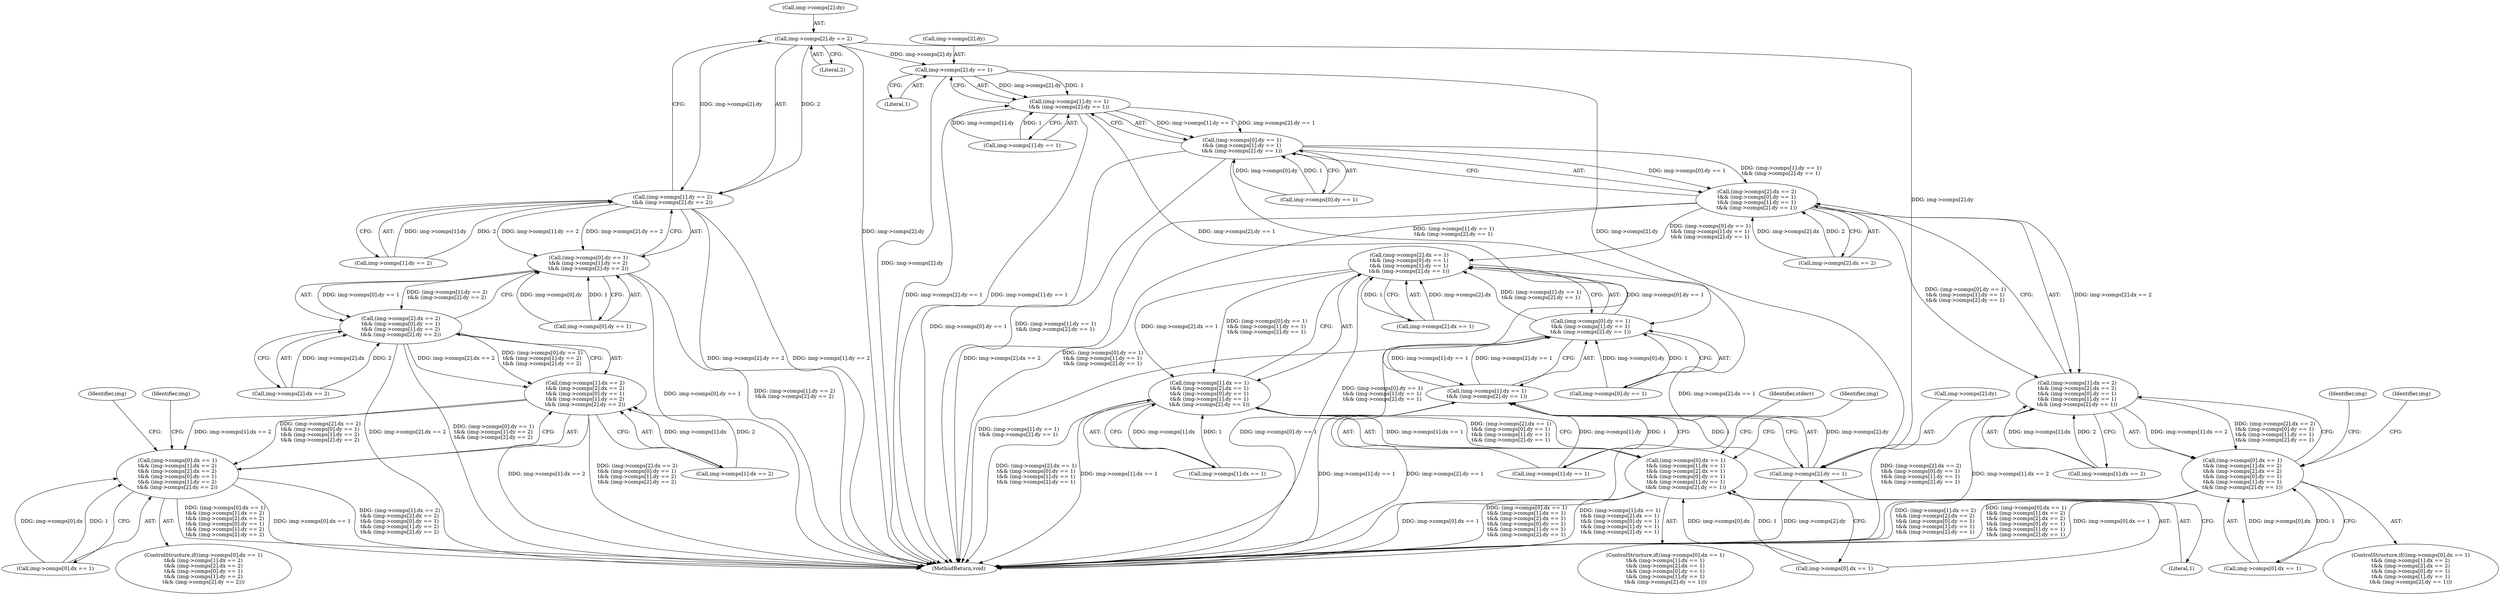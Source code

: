 digraph "0_openjpeg_15f081c89650dccee4aa4ae66f614c3fdb268767@pointer" {
"1000171" [label="(Call,img->comps[2].dy == 2)"];
"1000161" [label="(Call,(img->comps[1].dy == 2)\n\t&& (img->comps[2].dy == 2))"];
"1000151" [label="(Call,(img->comps[0].dy == 1)\n\t&& (img->comps[1].dy == 2)\n\t&& (img->comps[2].dy == 2))"];
"1000141" [label="(Call,(img->comps[2].dx == 2)\n\t&& (img->comps[0].dy == 1)\n\t&& (img->comps[1].dy == 2)\n\t&& (img->comps[2].dy == 2))"];
"1000131" [label="(Call,(img->comps[1].dx == 2)\n\t&& (img->comps[2].dx == 2)\n\t&& (img->comps[0].dy == 1)\n\t&& (img->comps[1].dy == 2)\n\t&& (img->comps[2].dy == 2))"];
"1000121" [label="(Call,(img->comps[0].dx == 1)\n\t&& (img->comps[1].dx == 2)\n\t&& (img->comps[2].dx == 2)\n\t&& (img->comps[0].dy == 1)\n\t&& (img->comps[1].dy == 2)\n\t&& (img->comps[2].dy == 2))"];
"1000235" [label="(Call,img->comps[2].dy == 1)"];
"1000225" [label="(Call,(img->comps[1].dy == 1)\n\t&& (img->comps[2].dy == 1))"];
"1000215" [label="(Call,(img->comps[0].dy == 1)\n\t&& (img->comps[1].dy == 1)\n\t&& (img->comps[2].dy == 1))"];
"1000205" [label="(Call,(img->comps[2].dx == 2)\n\t&& (img->comps[0].dy == 1)\n\t&& (img->comps[1].dy == 1)\n\t&& (img->comps[2].dy == 1))"];
"1000195" [label="(Call,(img->comps[1].dx == 2)\n\t&& (img->comps[2].dx == 2)\n\t&& (img->comps[0].dy == 1)\n\t&& (img->comps[1].dy == 1)\n\t&& (img->comps[2].dy == 1))"];
"1000185" [label="(Call,(img->comps[0].dx == 1)\n\t&& (img->comps[1].dx == 2)\n\t&& (img->comps[2].dx == 2)\n\t&& (img->comps[0].dy == 1)\n\t&& (img->comps[1].dy == 1)\n\t&& (img->comps[2].dy == 1))"];
"1000269" [label="(Call,(img->comps[2].dx == 1)\n\t&& (img->comps[0].dy == 1)\n\t&& (img->comps[1].dy == 1)\n\t&& (img->comps[2].dy == 1))"];
"1000259" [label="(Call,(img->comps[1].dx == 1)\n\t&& (img->comps[2].dx == 1)\n\t&& (img->comps[0].dy == 1)\n\t&& (img->comps[1].dy == 1)\n\t&& (img->comps[2].dy == 1))"];
"1000249" [label="(Call,(img->comps[0].dx == 1)\n\t&& (img->comps[1].dx == 1)\n\t&& (img->comps[2].dx == 1)\n\t&& (img->comps[0].dy == 1)\n\t&& (img->comps[1].dy == 1)\n\t&& (img->comps[2].dy == 1))"];
"1000279" [label="(Call,(img->comps[0].dy == 1)\n\t&& (img->comps[1].dy == 1)\n\t&& (img->comps[2].dy == 1))"];
"1000289" [label="(Call,(img->comps[1].dy == 1)\n\t&& (img->comps[2].dy == 1))"];
"1000299" [label="(Call,img->comps[2].dy == 1)"];
"1000246" [label="(Identifier,img)"];
"1000226" [label="(Call,img->comps[1].dy == 1)"];
"1000249" [label="(Call,(img->comps[0].dx == 1)\n\t&& (img->comps[1].dx == 1)\n\t&& (img->comps[2].dx == 1)\n\t&& (img->comps[0].dy == 1)\n\t&& (img->comps[1].dy == 1)\n\t&& (img->comps[2].dy == 1))"];
"1000195" [label="(Call,(img->comps[1].dx == 2)\n\t&& (img->comps[2].dx == 2)\n\t&& (img->comps[0].dy == 1)\n\t&& (img->comps[1].dy == 1)\n\t&& (img->comps[2].dy == 1))"];
"1000259" [label="(Call,(img->comps[1].dx == 1)\n\t&& (img->comps[2].dx == 1)\n\t&& (img->comps[0].dy == 1)\n\t&& (img->comps[1].dy == 1)\n\t&& (img->comps[2].dy == 1))"];
"1000141" [label="(Call,(img->comps[2].dx == 2)\n\t&& (img->comps[0].dy == 1)\n\t&& (img->comps[1].dy == 2)\n\t&& (img->comps[2].dy == 2))"];
"1000162" [label="(Call,img->comps[1].dy == 2)"];
"1000142" [label="(Call,img->comps[2].dx == 2)"];
"1000205" [label="(Call,(img->comps[2].dx == 2)\n\t&& (img->comps[0].dy == 1)\n\t&& (img->comps[1].dy == 1)\n\t&& (img->comps[2].dy == 1))"];
"1000314" [label="(Identifier,stderr)"];
"1000235" [label="(Call,img->comps[2].dy == 1)"];
"1000186" [label="(Call,img->comps[0].dx == 1)"];
"1000319" [label="(MethodReturn,void)"];
"1000161" [label="(Call,(img->comps[1].dy == 2)\n\t&& (img->comps[2].dy == 2))"];
"1000300" [label="(Call,img->comps[2].dy)"];
"1000270" [label="(Call,img->comps[2].dx == 1)"];
"1000151" [label="(Call,(img->comps[0].dy == 1)\n\t&& (img->comps[1].dy == 2)\n\t&& (img->comps[2].dy == 2))"];
"1000206" [label="(Call,img->comps[2].dx == 2)"];
"1000216" [label="(Call,img->comps[0].dy == 1)"];
"1000254" [label="(Identifier,img)"];
"1000310" [label="(Identifier,img)"];
"1000185" [label="(Call,(img->comps[0].dx == 1)\n\t&& (img->comps[1].dx == 2)\n\t&& (img->comps[2].dx == 2)\n\t&& (img->comps[0].dy == 1)\n\t&& (img->comps[1].dy == 1)\n\t&& (img->comps[2].dy == 1))"];
"1000131" [label="(Call,(img->comps[1].dx == 2)\n\t&& (img->comps[2].dx == 2)\n\t&& (img->comps[0].dy == 1)\n\t&& (img->comps[1].dy == 2)\n\t&& (img->comps[2].dy == 2))"];
"1000280" [label="(Call,img->comps[0].dy == 1)"];
"1000260" [label="(Call,img->comps[1].dx == 1)"];
"1000290" [label="(Call,img->comps[1].dy == 1)"];
"1000184" [label="(ControlStructure,if((img->comps[0].dx == 1)\n\t&& (img->comps[1].dx == 2)\n\t&& (img->comps[2].dx == 2)\n\t&& (img->comps[0].dy == 1)\n\t&& (img->comps[1].dy == 1)\n\t&& (img->comps[2].dy == 1)))"];
"1000122" [label="(Call,img->comps[0].dx == 1)"];
"1000152" [label="(Call,img->comps[0].dy == 1)"];
"1000196" [label="(Call,img->comps[1].dx == 2)"];
"1000225" [label="(Call,(img->comps[1].dy == 1)\n\t&& (img->comps[2].dy == 1))"];
"1000132" [label="(Call,img->comps[1].dx == 2)"];
"1000120" [label="(ControlStructure,if((img->comps[0].dx == 1)\n\t&& (img->comps[1].dx == 2)\n\t&& (img->comps[2].dx == 2)\n\t&& (img->comps[0].dy == 1)\n\t&& (img->comps[1].dy == 2)\n\t&& (img->comps[2].dy == 2)))"];
"1000248" [label="(ControlStructure,if((img->comps[0].dx == 1)\n\t&& (img->comps[1].dx == 1)\n\t&& (img->comps[2].dx == 1)\n\t&& (img->comps[0].dy == 1)\n\t&& (img->comps[1].dy == 1)\n\t&& (img->comps[2].dy == 1)))"];
"1000236" [label="(Call,img->comps[2].dy)"];
"1000307" [label="(Literal,1)"];
"1000269" [label="(Call,(img->comps[2].dx == 1)\n\t&& (img->comps[0].dy == 1)\n\t&& (img->comps[1].dy == 1)\n\t&& (img->comps[2].dy == 1))"];
"1000289" [label="(Call,(img->comps[1].dy == 1)\n\t&& (img->comps[2].dy == 1))"];
"1000171" [label="(Call,img->comps[2].dy == 2)"];
"1000279" [label="(Call,(img->comps[0].dy == 1)\n\t&& (img->comps[1].dy == 1)\n\t&& (img->comps[2].dy == 1))"];
"1000250" [label="(Call,img->comps[0].dx == 1)"];
"1000243" [label="(Literal,1)"];
"1000121" [label="(Call,(img->comps[0].dx == 1)\n\t&& (img->comps[1].dx == 2)\n\t&& (img->comps[2].dx == 2)\n\t&& (img->comps[0].dy == 1)\n\t&& (img->comps[1].dy == 2)\n\t&& (img->comps[2].dy == 2))"];
"1000299" [label="(Call,img->comps[2].dy == 1)"];
"1000182" [label="(Identifier,img)"];
"1000179" [label="(Literal,2)"];
"1000190" [label="(Identifier,img)"];
"1000172" [label="(Call,img->comps[2].dy)"];
"1000215" [label="(Call,(img->comps[0].dy == 1)\n\t&& (img->comps[1].dy == 1)\n\t&& (img->comps[2].dy == 1))"];
"1000171" -> "1000161"  [label="AST: "];
"1000171" -> "1000179"  [label="CFG: "];
"1000172" -> "1000171"  [label="AST: "];
"1000179" -> "1000171"  [label="AST: "];
"1000161" -> "1000171"  [label="CFG: "];
"1000171" -> "1000319"  [label="DDG: img->comps[2].dy"];
"1000171" -> "1000161"  [label="DDG: img->comps[2].dy"];
"1000171" -> "1000161"  [label="DDG: 2"];
"1000171" -> "1000235"  [label="DDG: img->comps[2].dy"];
"1000171" -> "1000299"  [label="DDG: img->comps[2].dy"];
"1000161" -> "1000151"  [label="AST: "];
"1000161" -> "1000162"  [label="CFG: "];
"1000162" -> "1000161"  [label="AST: "];
"1000151" -> "1000161"  [label="CFG: "];
"1000161" -> "1000319"  [label="DDG: img->comps[2].dy == 2"];
"1000161" -> "1000319"  [label="DDG: img->comps[1].dy == 2"];
"1000161" -> "1000151"  [label="DDG: img->comps[1].dy == 2"];
"1000161" -> "1000151"  [label="DDG: img->comps[2].dy == 2"];
"1000162" -> "1000161"  [label="DDG: img->comps[1].dy"];
"1000162" -> "1000161"  [label="DDG: 2"];
"1000151" -> "1000141"  [label="AST: "];
"1000151" -> "1000152"  [label="CFG: "];
"1000152" -> "1000151"  [label="AST: "];
"1000141" -> "1000151"  [label="CFG: "];
"1000151" -> "1000319"  [label="DDG: img->comps[0].dy == 1"];
"1000151" -> "1000319"  [label="DDG: (img->comps[1].dy == 2)\n\t&& (img->comps[2].dy == 2)"];
"1000151" -> "1000141"  [label="DDG: img->comps[0].dy == 1"];
"1000151" -> "1000141"  [label="DDG: (img->comps[1].dy == 2)\n\t&& (img->comps[2].dy == 2)"];
"1000152" -> "1000151"  [label="DDG: img->comps[0].dy"];
"1000152" -> "1000151"  [label="DDG: 1"];
"1000141" -> "1000131"  [label="AST: "];
"1000141" -> "1000142"  [label="CFG: "];
"1000142" -> "1000141"  [label="AST: "];
"1000131" -> "1000141"  [label="CFG: "];
"1000141" -> "1000319"  [label="DDG: img->comps[2].dx == 2"];
"1000141" -> "1000319"  [label="DDG: (img->comps[0].dy == 1)\n\t&& (img->comps[1].dy == 2)\n\t&& (img->comps[2].dy == 2)"];
"1000141" -> "1000131"  [label="DDG: img->comps[2].dx == 2"];
"1000141" -> "1000131"  [label="DDG: (img->comps[0].dy == 1)\n\t&& (img->comps[1].dy == 2)\n\t&& (img->comps[2].dy == 2)"];
"1000142" -> "1000141"  [label="DDG: img->comps[2].dx"];
"1000142" -> "1000141"  [label="DDG: 2"];
"1000131" -> "1000121"  [label="AST: "];
"1000131" -> "1000132"  [label="CFG: "];
"1000132" -> "1000131"  [label="AST: "];
"1000121" -> "1000131"  [label="CFG: "];
"1000131" -> "1000319"  [label="DDG: img->comps[1].dx == 2"];
"1000131" -> "1000319"  [label="DDG: (img->comps[2].dx == 2)\n\t&& (img->comps[0].dy == 1)\n\t&& (img->comps[1].dy == 2)\n\t&& (img->comps[2].dy == 2)"];
"1000131" -> "1000121"  [label="DDG: img->comps[1].dx == 2"];
"1000131" -> "1000121"  [label="DDG: (img->comps[2].dx == 2)\n\t&& (img->comps[0].dy == 1)\n\t&& (img->comps[1].dy == 2)\n\t&& (img->comps[2].dy == 2)"];
"1000132" -> "1000131"  [label="DDG: img->comps[1].dx"];
"1000132" -> "1000131"  [label="DDG: 2"];
"1000121" -> "1000120"  [label="AST: "];
"1000121" -> "1000122"  [label="CFG: "];
"1000122" -> "1000121"  [label="AST: "];
"1000182" -> "1000121"  [label="CFG: "];
"1000190" -> "1000121"  [label="CFG: "];
"1000121" -> "1000319"  [label="DDG: (img->comps[0].dx == 1)\n\t&& (img->comps[1].dx == 2)\n\t&& (img->comps[2].dx == 2)\n\t&& (img->comps[0].dy == 1)\n\t&& (img->comps[1].dy == 2)\n\t&& (img->comps[2].dy == 2)"];
"1000121" -> "1000319"  [label="DDG: img->comps[0].dx == 1"];
"1000121" -> "1000319"  [label="DDG: (img->comps[1].dx == 2)\n\t&& (img->comps[2].dx == 2)\n\t&& (img->comps[0].dy == 1)\n\t&& (img->comps[1].dy == 2)\n\t&& (img->comps[2].dy == 2)"];
"1000122" -> "1000121"  [label="DDG: img->comps[0].dx"];
"1000122" -> "1000121"  [label="DDG: 1"];
"1000235" -> "1000225"  [label="AST: "];
"1000235" -> "1000243"  [label="CFG: "];
"1000236" -> "1000235"  [label="AST: "];
"1000243" -> "1000235"  [label="AST: "];
"1000225" -> "1000235"  [label="CFG: "];
"1000235" -> "1000319"  [label="DDG: img->comps[2].dy"];
"1000235" -> "1000225"  [label="DDG: img->comps[2].dy"];
"1000235" -> "1000225"  [label="DDG: 1"];
"1000235" -> "1000299"  [label="DDG: img->comps[2].dy"];
"1000225" -> "1000215"  [label="AST: "];
"1000225" -> "1000226"  [label="CFG: "];
"1000226" -> "1000225"  [label="AST: "];
"1000215" -> "1000225"  [label="CFG: "];
"1000225" -> "1000319"  [label="DDG: img->comps[2].dy == 1"];
"1000225" -> "1000319"  [label="DDG: img->comps[1].dy == 1"];
"1000225" -> "1000215"  [label="DDG: img->comps[1].dy == 1"];
"1000225" -> "1000215"  [label="DDG: img->comps[2].dy == 1"];
"1000226" -> "1000225"  [label="DDG: img->comps[1].dy"];
"1000226" -> "1000225"  [label="DDG: 1"];
"1000225" -> "1000289"  [label="DDG: img->comps[2].dy == 1"];
"1000215" -> "1000205"  [label="AST: "];
"1000215" -> "1000216"  [label="CFG: "];
"1000216" -> "1000215"  [label="AST: "];
"1000205" -> "1000215"  [label="CFG: "];
"1000215" -> "1000319"  [label="DDG: img->comps[0].dy == 1"];
"1000215" -> "1000319"  [label="DDG: (img->comps[1].dy == 1)\n\t&& (img->comps[2].dy == 1)"];
"1000215" -> "1000205"  [label="DDG: img->comps[0].dy == 1"];
"1000215" -> "1000205"  [label="DDG: (img->comps[1].dy == 1)\n\t&& (img->comps[2].dy == 1)"];
"1000216" -> "1000215"  [label="DDG: img->comps[0].dy"];
"1000216" -> "1000215"  [label="DDG: 1"];
"1000215" -> "1000279"  [label="DDG: (img->comps[1].dy == 1)\n\t&& (img->comps[2].dy == 1)"];
"1000205" -> "1000195"  [label="AST: "];
"1000205" -> "1000206"  [label="CFG: "];
"1000206" -> "1000205"  [label="AST: "];
"1000195" -> "1000205"  [label="CFG: "];
"1000205" -> "1000319"  [label="DDG: img->comps[2].dx == 2"];
"1000205" -> "1000319"  [label="DDG: (img->comps[0].dy == 1)\n\t&& (img->comps[1].dy == 1)\n\t&& (img->comps[2].dy == 1)"];
"1000205" -> "1000195"  [label="DDG: img->comps[2].dx == 2"];
"1000205" -> "1000195"  [label="DDG: (img->comps[0].dy == 1)\n\t&& (img->comps[1].dy == 1)\n\t&& (img->comps[2].dy == 1)"];
"1000206" -> "1000205"  [label="DDG: img->comps[2].dx"];
"1000206" -> "1000205"  [label="DDG: 2"];
"1000205" -> "1000269"  [label="DDG: (img->comps[0].dy == 1)\n\t&& (img->comps[1].dy == 1)\n\t&& (img->comps[2].dy == 1)"];
"1000195" -> "1000185"  [label="AST: "];
"1000195" -> "1000196"  [label="CFG: "];
"1000196" -> "1000195"  [label="AST: "];
"1000185" -> "1000195"  [label="CFG: "];
"1000195" -> "1000319"  [label="DDG: (img->comps[2].dx == 2)\n\t&& (img->comps[0].dy == 1)\n\t&& (img->comps[1].dy == 1)\n\t&& (img->comps[2].dy == 1)"];
"1000195" -> "1000319"  [label="DDG: img->comps[1].dx == 2"];
"1000195" -> "1000185"  [label="DDG: img->comps[1].dx == 2"];
"1000195" -> "1000185"  [label="DDG: (img->comps[2].dx == 2)\n\t&& (img->comps[0].dy == 1)\n\t&& (img->comps[1].dy == 1)\n\t&& (img->comps[2].dy == 1)"];
"1000196" -> "1000195"  [label="DDG: img->comps[1].dx"];
"1000196" -> "1000195"  [label="DDG: 2"];
"1000185" -> "1000184"  [label="AST: "];
"1000185" -> "1000186"  [label="CFG: "];
"1000186" -> "1000185"  [label="AST: "];
"1000246" -> "1000185"  [label="CFG: "];
"1000254" -> "1000185"  [label="CFG: "];
"1000185" -> "1000319"  [label="DDG: (img->comps[0].dx == 1)\n\t&& (img->comps[1].dx == 2)\n\t&& (img->comps[2].dx == 2)\n\t&& (img->comps[0].dy == 1)\n\t&& (img->comps[1].dy == 1)\n\t&& (img->comps[2].dy == 1)"];
"1000185" -> "1000319"  [label="DDG: img->comps[0].dx == 1"];
"1000185" -> "1000319"  [label="DDG: (img->comps[1].dx == 2)\n\t&& (img->comps[2].dx == 2)\n\t&& (img->comps[0].dy == 1)\n\t&& (img->comps[1].dy == 1)\n\t&& (img->comps[2].dy == 1)"];
"1000186" -> "1000185"  [label="DDG: img->comps[0].dx"];
"1000186" -> "1000185"  [label="DDG: 1"];
"1000269" -> "1000259"  [label="AST: "];
"1000269" -> "1000270"  [label="CFG: "];
"1000269" -> "1000279"  [label="CFG: "];
"1000270" -> "1000269"  [label="AST: "];
"1000279" -> "1000269"  [label="AST: "];
"1000259" -> "1000269"  [label="CFG: "];
"1000269" -> "1000319"  [label="DDG: img->comps[2].dx == 1"];
"1000269" -> "1000319"  [label="DDG: (img->comps[0].dy == 1)\n\t&& (img->comps[1].dy == 1)\n\t&& (img->comps[2].dy == 1)"];
"1000269" -> "1000259"  [label="DDG: img->comps[2].dx == 1"];
"1000269" -> "1000259"  [label="DDG: (img->comps[0].dy == 1)\n\t&& (img->comps[1].dy == 1)\n\t&& (img->comps[2].dy == 1)"];
"1000270" -> "1000269"  [label="DDG: img->comps[2].dx"];
"1000270" -> "1000269"  [label="DDG: 1"];
"1000279" -> "1000269"  [label="DDG: img->comps[0].dy == 1"];
"1000279" -> "1000269"  [label="DDG: (img->comps[1].dy == 1)\n\t&& (img->comps[2].dy == 1)"];
"1000259" -> "1000249"  [label="AST: "];
"1000259" -> "1000260"  [label="CFG: "];
"1000260" -> "1000259"  [label="AST: "];
"1000249" -> "1000259"  [label="CFG: "];
"1000259" -> "1000319"  [label="DDG: img->comps[1].dx == 1"];
"1000259" -> "1000319"  [label="DDG: (img->comps[2].dx == 1)\n\t&& (img->comps[0].dy == 1)\n\t&& (img->comps[1].dy == 1)\n\t&& (img->comps[2].dy == 1)"];
"1000259" -> "1000249"  [label="DDG: img->comps[1].dx == 1"];
"1000259" -> "1000249"  [label="DDG: (img->comps[2].dx == 1)\n\t&& (img->comps[0].dy == 1)\n\t&& (img->comps[1].dy == 1)\n\t&& (img->comps[2].dy == 1)"];
"1000260" -> "1000259"  [label="DDG: img->comps[1].dx"];
"1000260" -> "1000259"  [label="DDG: 1"];
"1000249" -> "1000248"  [label="AST: "];
"1000249" -> "1000250"  [label="CFG: "];
"1000250" -> "1000249"  [label="AST: "];
"1000310" -> "1000249"  [label="CFG: "];
"1000314" -> "1000249"  [label="CFG: "];
"1000249" -> "1000319"  [label="DDG: (img->comps[1].dx == 1)\n\t&& (img->comps[2].dx == 1)\n\t&& (img->comps[0].dy == 1)\n\t&& (img->comps[1].dy == 1)\n\t&& (img->comps[2].dy == 1)"];
"1000249" -> "1000319"  [label="DDG: img->comps[0].dx == 1"];
"1000249" -> "1000319"  [label="DDG: (img->comps[0].dx == 1)\n\t&& (img->comps[1].dx == 1)\n\t&& (img->comps[2].dx == 1)\n\t&& (img->comps[0].dy == 1)\n\t&& (img->comps[1].dy == 1)\n\t&& (img->comps[2].dy == 1)"];
"1000250" -> "1000249"  [label="DDG: img->comps[0].dx"];
"1000250" -> "1000249"  [label="DDG: 1"];
"1000279" -> "1000280"  [label="CFG: "];
"1000279" -> "1000289"  [label="CFG: "];
"1000280" -> "1000279"  [label="AST: "];
"1000289" -> "1000279"  [label="AST: "];
"1000279" -> "1000319"  [label="DDG: (img->comps[1].dy == 1)\n\t&& (img->comps[2].dy == 1)"];
"1000279" -> "1000319"  [label="DDG: img->comps[0].dy == 1"];
"1000280" -> "1000279"  [label="DDG: img->comps[0].dy"];
"1000280" -> "1000279"  [label="DDG: 1"];
"1000289" -> "1000279"  [label="DDG: img->comps[1].dy == 1"];
"1000289" -> "1000279"  [label="DDG: img->comps[2].dy == 1"];
"1000289" -> "1000290"  [label="CFG: "];
"1000289" -> "1000299"  [label="CFG: "];
"1000290" -> "1000289"  [label="AST: "];
"1000299" -> "1000289"  [label="AST: "];
"1000289" -> "1000319"  [label="DDG: img->comps[1].dy == 1"];
"1000289" -> "1000319"  [label="DDG: img->comps[2].dy == 1"];
"1000290" -> "1000289"  [label="DDG: img->comps[1].dy"];
"1000290" -> "1000289"  [label="DDG: 1"];
"1000299" -> "1000289"  [label="DDG: img->comps[2].dy"];
"1000299" -> "1000289"  [label="DDG: 1"];
"1000299" -> "1000307"  [label="CFG: "];
"1000300" -> "1000299"  [label="AST: "];
"1000307" -> "1000299"  [label="AST: "];
"1000299" -> "1000319"  [label="DDG: img->comps[2].dy"];
}

